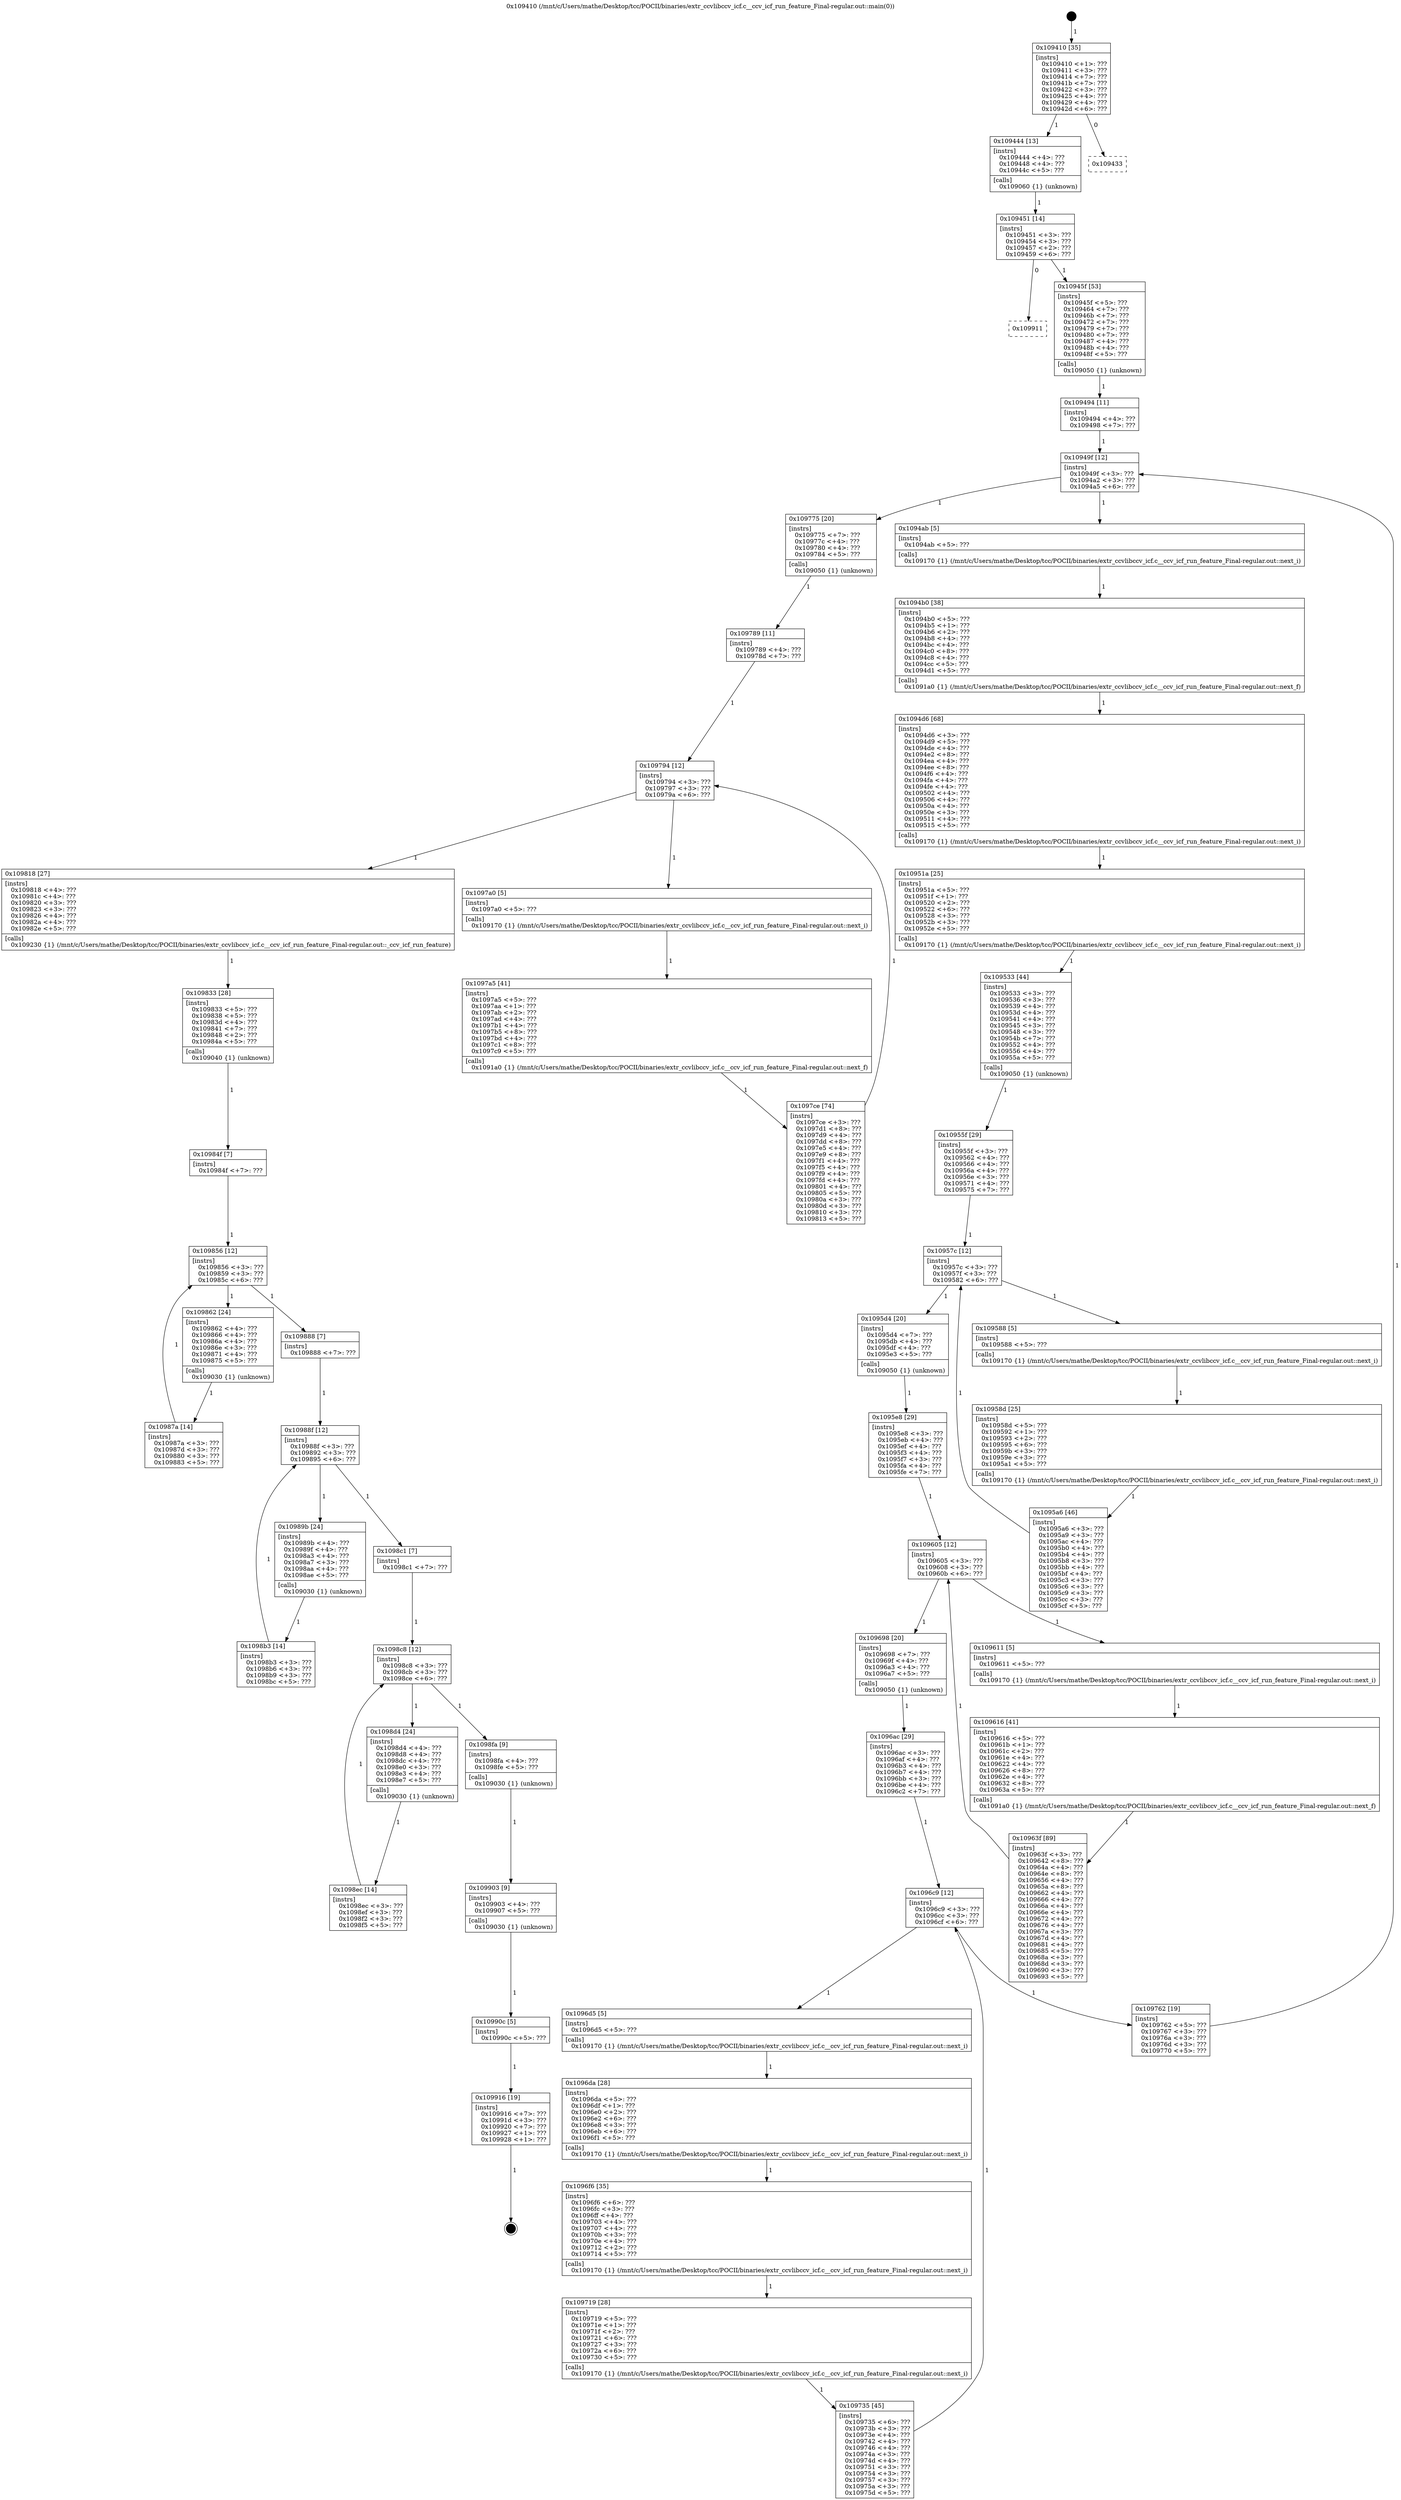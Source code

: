 digraph "0x109410" {
  label = "0x109410 (/mnt/c/Users/mathe/Desktop/tcc/POCII/binaries/extr_ccvlibccv_icf.c__ccv_icf_run_feature_Final-regular.out::main(0))"
  labelloc = "t"
  node[shape=record]

  Entry [label="",width=0.3,height=0.3,shape=circle,fillcolor=black,style=filled]
  "0x109410" [label="{
     0x109410 [35]\l
     | [instrs]\l
     &nbsp;&nbsp;0x109410 \<+1\>: ???\l
     &nbsp;&nbsp;0x109411 \<+3\>: ???\l
     &nbsp;&nbsp;0x109414 \<+7\>: ???\l
     &nbsp;&nbsp;0x10941b \<+7\>: ???\l
     &nbsp;&nbsp;0x109422 \<+3\>: ???\l
     &nbsp;&nbsp;0x109425 \<+4\>: ???\l
     &nbsp;&nbsp;0x109429 \<+4\>: ???\l
     &nbsp;&nbsp;0x10942d \<+6\>: ???\l
  }"]
  "0x109444" [label="{
     0x109444 [13]\l
     | [instrs]\l
     &nbsp;&nbsp;0x109444 \<+4\>: ???\l
     &nbsp;&nbsp;0x109448 \<+4\>: ???\l
     &nbsp;&nbsp;0x10944c \<+5\>: ???\l
     | [calls]\l
     &nbsp;&nbsp;0x109060 \{1\} (unknown)\l
  }"]
  "0x109433" [label="{
     0x109433\l
  }", style=dashed]
  "0x109451" [label="{
     0x109451 [14]\l
     | [instrs]\l
     &nbsp;&nbsp;0x109451 \<+3\>: ???\l
     &nbsp;&nbsp;0x109454 \<+3\>: ???\l
     &nbsp;&nbsp;0x109457 \<+2\>: ???\l
     &nbsp;&nbsp;0x109459 \<+6\>: ???\l
  }"]
  "0x109911" [label="{
     0x109911\l
  }", style=dashed]
  "0x10945f" [label="{
     0x10945f [53]\l
     | [instrs]\l
     &nbsp;&nbsp;0x10945f \<+5\>: ???\l
     &nbsp;&nbsp;0x109464 \<+7\>: ???\l
     &nbsp;&nbsp;0x10946b \<+7\>: ???\l
     &nbsp;&nbsp;0x109472 \<+7\>: ???\l
     &nbsp;&nbsp;0x109479 \<+7\>: ???\l
     &nbsp;&nbsp;0x109480 \<+7\>: ???\l
     &nbsp;&nbsp;0x109487 \<+4\>: ???\l
     &nbsp;&nbsp;0x10948b \<+4\>: ???\l
     &nbsp;&nbsp;0x10948f \<+5\>: ???\l
     | [calls]\l
     &nbsp;&nbsp;0x109050 \{1\} (unknown)\l
  }"]
  Exit [label="",width=0.3,height=0.3,shape=circle,fillcolor=black,style=filled,peripheries=2]
  "0x10949f" [label="{
     0x10949f [12]\l
     | [instrs]\l
     &nbsp;&nbsp;0x10949f \<+3\>: ???\l
     &nbsp;&nbsp;0x1094a2 \<+3\>: ???\l
     &nbsp;&nbsp;0x1094a5 \<+6\>: ???\l
  }"]
  "0x109775" [label="{
     0x109775 [20]\l
     | [instrs]\l
     &nbsp;&nbsp;0x109775 \<+7\>: ???\l
     &nbsp;&nbsp;0x10977c \<+4\>: ???\l
     &nbsp;&nbsp;0x109780 \<+4\>: ???\l
     &nbsp;&nbsp;0x109784 \<+5\>: ???\l
     | [calls]\l
     &nbsp;&nbsp;0x109050 \{1\} (unknown)\l
  }"]
  "0x1094ab" [label="{
     0x1094ab [5]\l
     | [instrs]\l
     &nbsp;&nbsp;0x1094ab \<+5\>: ???\l
     | [calls]\l
     &nbsp;&nbsp;0x109170 \{1\} (/mnt/c/Users/mathe/Desktop/tcc/POCII/binaries/extr_ccvlibccv_icf.c__ccv_icf_run_feature_Final-regular.out::next_i)\l
  }"]
  "0x1094b0" [label="{
     0x1094b0 [38]\l
     | [instrs]\l
     &nbsp;&nbsp;0x1094b0 \<+5\>: ???\l
     &nbsp;&nbsp;0x1094b5 \<+1\>: ???\l
     &nbsp;&nbsp;0x1094b6 \<+2\>: ???\l
     &nbsp;&nbsp;0x1094b8 \<+4\>: ???\l
     &nbsp;&nbsp;0x1094bc \<+4\>: ???\l
     &nbsp;&nbsp;0x1094c0 \<+8\>: ???\l
     &nbsp;&nbsp;0x1094c8 \<+4\>: ???\l
     &nbsp;&nbsp;0x1094cc \<+5\>: ???\l
     &nbsp;&nbsp;0x1094d1 \<+5\>: ???\l
     | [calls]\l
     &nbsp;&nbsp;0x1091a0 \{1\} (/mnt/c/Users/mathe/Desktop/tcc/POCII/binaries/extr_ccvlibccv_icf.c__ccv_icf_run_feature_Final-regular.out::next_f)\l
  }"]
  "0x1094d6" [label="{
     0x1094d6 [68]\l
     | [instrs]\l
     &nbsp;&nbsp;0x1094d6 \<+3\>: ???\l
     &nbsp;&nbsp;0x1094d9 \<+5\>: ???\l
     &nbsp;&nbsp;0x1094de \<+4\>: ???\l
     &nbsp;&nbsp;0x1094e2 \<+8\>: ???\l
     &nbsp;&nbsp;0x1094ea \<+4\>: ???\l
     &nbsp;&nbsp;0x1094ee \<+8\>: ???\l
     &nbsp;&nbsp;0x1094f6 \<+4\>: ???\l
     &nbsp;&nbsp;0x1094fa \<+4\>: ???\l
     &nbsp;&nbsp;0x1094fe \<+4\>: ???\l
     &nbsp;&nbsp;0x109502 \<+4\>: ???\l
     &nbsp;&nbsp;0x109506 \<+4\>: ???\l
     &nbsp;&nbsp;0x10950a \<+4\>: ???\l
     &nbsp;&nbsp;0x10950e \<+3\>: ???\l
     &nbsp;&nbsp;0x109511 \<+4\>: ???\l
     &nbsp;&nbsp;0x109515 \<+5\>: ???\l
     | [calls]\l
     &nbsp;&nbsp;0x109170 \{1\} (/mnt/c/Users/mathe/Desktop/tcc/POCII/binaries/extr_ccvlibccv_icf.c__ccv_icf_run_feature_Final-regular.out::next_i)\l
  }"]
  "0x10951a" [label="{
     0x10951a [25]\l
     | [instrs]\l
     &nbsp;&nbsp;0x10951a \<+5\>: ???\l
     &nbsp;&nbsp;0x10951f \<+1\>: ???\l
     &nbsp;&nbsp;0x109520 \<+2\>: ???\l
     &nbsp;&nbsp;0x109522 \<+6\>: ???\l
     &nbsp;&nbsp;0x109528 \<+3\>: ???\l
     &nbsp;&nbsp;0x10952b \<+3\>: ???\l
     &nbsp;&nbsp;0x10952e \<+5\>: ???\l
     | [calls]\l
     &nbsp;&nbsp;0x109170 \{1\} (/mnt/c/Users/mathe/Desktop/tcc/POCII/binaries/extr_ccvlibccv_icf.c__ccv_icf_run_feature_Final-regular.out::next_i)\l
  }"]
  "0x109533" [label="{
     0x109533 [44]\l
     | [instrs]\l
     &nbsp;&nbsp;0x109533 \<+3\>: ???\l
     &nbsp;&nbsp;0x109536 \<+3\>: ???\l
     &nbsp;&nbsp;0x109539 \<+4\>: ???\l
     &nbsp;&nbsp;0x10953d \<+4\>: ???\l
     &nbsp;&nbsp;0x109541 \<+4\>: ???\l
     &nbsp;&nbsp;0x109545 \<+3\>: ???\l
     &nbsp;&nbsp;0x109548 \<+3\>: ???\l
     &nbsp;&nbsp;0x10954b \<+7\>: ???\l
     &nbsp;&nbsp;0x109552 \<+4\>: ???\l
     &nbsp;&nbsp;0x109556 \<+4\>: ???\l
     &nbsp;&nbsp;0x10955a \<+5\>: ???\l
     | [calls]\l
     &nbsp;&nbsp;0x109050 \{1\} (unknown)\l
  }"]
  "0x10957c" [label="{
     0x10957c [12]\l
     | [instrs]\l
     &nbsp;&nbsp;0x10957c \<+3\>: ???\l
     &nbsp;&nbsp;0x10957f \<+3\>: ???\l
     &nbsp;&nbsp;0x109582 \<+6\>: ???\l
  }"]
  "0x1095d4" [label="{
     0x1095d4 [20]\l
     | [instrs]\l
     &nbsp;&nbsp;0x1095d4 \<+7\>: ???\l
     &nbsp;&nbsp;0x1095db \<+4\>: ???\l
     &nbsp;&nbsp;0x1095df \<+4\>: ???\l
     &nbsp;&nbsp;0x1095e3 \<+5\>: ???\l
     | [calls]\l
     &nbsp;&nbsp;0x109050 \{1\} (unknown)\l
  }"]
  "0x109588" [label="{
     0x109588 [5]\l
     | [instrs]\l
     &nbsp;&nbsp;0x109588 \<+5\>: ???\l
     | [calls]\l
     &nbsp;&nbsp;0x109170 \{1\} (/mnt/c/Users/mathe/Desktop/tcc/POCII/binaries/extr_ccvlibccv_icf.c__ccv_icf_run_feature_Final-regular.out::next_i)\l
  }"]
  "0x10958d" [label="{
     0x10958d [25]\l
     | [instrs]\l
     &nbsp;&nbsp;0x10958d \<+5\>: ???\l
     &nbsp;&nbsp;0x109592 \<+1\>: ???\l
     &nbsp;&nbsp;0x109593 \<+2\>: ???\l
     &nbsp;&nbsp;0x109595 \<+6\>: ???\l
     &nbsp;&nbsp;0x10959b \<+3\>: ???\l
     &nbsp;&nbsp;0x10959e \<+3\>: ???\l
     &nbsp;&nbsp;0x1095a1 \<+5\>: ???\l
     | [calls]\l
     &nbsp;&nbsp;0x109170 \{1\} (/mnt/c/Users/mathe/Desktop/tcc/POCII/binaries/extr_ccvlibccv_icf.c__ccv_icf_run_feature_Final-regular.out::next_i)\l
  }"]
  "0x1095a6" [label="{
     0x1095a6 [46]\l
     | [instrs]\l
     &nbsp;&nbsp;0x1095a6 \<+3\>: ???\l
     &nbsp;&nbsp;0x1095a9 \<+3\>: ???\l
     &nbsp;&nbsp;0x1095ac \<+4\>: ???\l
     &nbsp;&nbsp;0x1095b0 \<+4\>: ???\l
     &nbsp;&nbsp;0x1095b4 \<+4\>: ???\l
     &nbsp;&nbsp;0x1095b8 \<+3\>: ???\l
     &nbsp;&nbsp;0x1095bb \<+4\>: ???\l
     &nbsp;&nbsp;0x1095bf \<+4\>: ???\l
     &nbsp;&nbsp;0x1095c3 \<+3\>: ???\l
     &nbsp;&nbsp;0x1095c6 \<+3\>: ???\l
     &nbsp;&nbsp;0x1095c9 \<+3\>: ???\l
     &nbsp;&nbsp;0x1095cc \<+3\>: ???\l
     &nbsp;&nbsp;0x1095cf \<+5\>: ???\l
  }"]
  "0x10955f" [label="{
     0x10955f [29]\l
     | [instrs]\l
     &nbsp;&nbsp;0x10955f \<+3\>: ???\l
     &nbsp;&nbsp;0x109562 \<+4\>: ???\l
     &nbsp;&nbsp;0x109566 \<+4\>: ???\l
     &nbsp;&nbsp;0x10956a \<+4\>: ???\l
     &nbsp;&nbsp;0x10956e \<+3\>: ???\l
     &nbsp;&nbsp;0x109571 \<+4\>: ???\l
     &nbsp;&nbsp;0x109575 \<+7\>: ???\l
  }"]
  "0x109605" [label="{
     0x109605 [12]\l
     | [instrs]\l
     &nbsp;&nbsp;0x109605 \<+3\>: ???\l
     &nbsp;&nbsp;0x109608 \<+3\>: ???\l
     &nbsp;&nbsp;0x10960b \<+6\>: ???\l
  }"]
  "0x109698" [label="{
     0x109698 [20]\l
     | [instrs]\l
     &nbsp;&nbsp;0x109698 \<+7\>: ???\l
     &nbsp;&nbsp;0x10969f \<+4\>: ???\l
     &nbsp;&nbsp;0x1096a3 \<+4\>: ???\l
     &nbsp;&nbsp;0x1096a7 \<+5\>: ???\l
     | [calls]\l
     &nbsp;&nbsp;0x109050 \{1\} (unknown)\l
  }"]
  "0x109611" [label="{
     0x109611 [5]\l
     | [instrs]\l
     &nbsp;&nbsp;0x109611 \<+5\>: ???\l
     | [calls]\l
     &nbsp;&nbsp;0x109170 \{1\} (/mnt/c/Users/mathe/Desktop/tcc/POCII/binaries/extr_ccvlibccv_icf.c__ccv_icf_run_feature_Final-regular.out::next_i)\l
  }"]
  "0x109616" [label="{
     0x109616 [41]\l
     | [instrs]\l
     &nbsp;&nbsp;0x109616 \<+5\>: ???\l
     &nbsp;&nbsp;0x10961b \<+1\>: ???\l
     &nbsp;&nbsp;0x10961c \<+2\>: ???\l
     &nbsp;&nbsp;0x10961e \<+4\>: ???\l
     &nbsp;&nbsp;0x109622 \<+4\>: ???\l
     &nbsp;&nbsp;0x109626 \<+8\>: ???\l
     &nbsp;&nbsp;0x10962e \<+4\>: ???\l
     &nbsp;&nbsp;0x109632 \<+8\>: ???\l
     &nbsp;&nbsp;0x10963a \<+5\>: ???\l
     | [calls]\l
     &nbsp;&nbsp;0x1091a0 \{1\} (/mnt/c/Users/mathe/Desktop/tcc/POCII/binaries/extr_ccvlibccv_icf.c__ccv_icf_run_feature_Final-regular.out::next_f)\l
  }"]
  "0x10963f" [label="{
     0x10963f [89]\l
     | [instrs]\l
     &nbsp;&nbsp;0x10963f \<+3\>: ???\l
     &nbsp;&nbsp;0x109642 \<+8\>: ???\l
     &nbsp;&nbsp;0x10964a \<+4\>: ???\l
     &nbsp;&nbsp;0x10964e \<+8\>: ???\l
     &nbsp;&nbsp;0x109656 \<+4\>: ???\l
     &nbsp;&nbsp;0x10965a \<+8\>: ???\l
     &nbsp;&nbsp;0x109662 \<+4\>: ???\l
     &nbsp;&nbsp;0x109666 \<+4\>: ???\l
     &nbsp;&nbsp;0x10966a \<+4\>: ???\l
     &nbsp;&nbsp;0x10966e \<+4\>: ???\l
     &nbsp;&nbsp;0x109672 \<+4\>: ???\l
     &nbsp;&nbsp;0x109676 \<+4\>: ???\l
     &nbsp;&nbsp;0x10967a \<+3\>: ???\l
     &nbsp;&nbsp;0x10967d \<+4\>: ???\l
     &nbsp;&nbsp;0x109681 \<+4\>: ???\l
     &nbsp;&nbsp;0x109685 \<+5\>: ???\l
     &nbsp;&nbsp;0x10968a \<+3\>: ???\l
     &nbsp;&nbsp;0x10968d \<+3\>: ???\l
     &nbsp;&nbsp;0x109690 \<+3\>: ???\l
     &nbsp;&nbsp;0x109693 \<+5\>: ???\l
  }"]
  "0x1095e8" [label="{
     0x1095e8 [29]\l
     | [instrs]\l
     &nbsp;&nbsp;0x1095e8 \<+3\>: ???\l
     &nbsp;&nbsp;0x1095eb \<+4\>: ???\l
     &nbsp;&nbsp;0x1095ef \<+4\>: ???\l
     &nbsp;&nbsp;0x1095f3 \<+4\>: ???\l
     &nbsp;&nbsp;0x1095f7 \<+3\>: ???\l
     &nbsp;&nbsp;0x1095fa \<+4\>: ???\l
     &nbsp;&nbsp;0x1095fe \<+7\>: ???\l
  }"]
  "0x1096c9" [label="{
     0x1096c9 [12]\l
     | [instrs]\l
     &nbsp;&nbsp;0x1096c9 \<+3\>: ???\l
     &nbsp;&nbsp;0x1096cc \<+3\>: ???\l
     &nbsp;&nbsp;0x1096cf \<+6\>: ???\l
  }"]
  "0x109762" [label="{
     0x109762 [19]\l
     | [instrs]\l
     &nbsp;&nbsp;0x109762 \<+5\>: ???\l
     &nbsp;&nbsp;0x109767 \<+3\>: ???\l
     &nbsp;&nbsp;0x10976a \<+3\>: ???\l
     &nbsp;&nbsp;0x10976d \<+3\>: ???\l
     &nbsp;&nbsp;0x109770 \<+5\>: ???\l
  }"]
  "0x1096d5" [label="{
     0x1096d5 [5]\l
     | [instrs]\l
     &nbsp;&nbsp;0x1096d5 \<+5\>: ???\l
     | [calls]\l
     &nbsp;&nbsp;0x109170 \{1\} (/mnt/c/Users/mathe/Desktop/tcc/POCII/binaries/extr_ccvlibccv_icf.c__ccv_icf_run_feature_Final-regular.out::next_i)\l
  }"]
  "0x1096da" [label="{
     0x1096da [28]\l
     | [instrs]\l
     &nbsp;&nbsp;0x1096da \<+5\>: ???\l
     &nbsp;&nbsp;0x1096df \<+1\>: ???\l
     &nbsp;&nbsp;0x1096e0 \<+2\>: ???\l
     &nbsp;&nbsp;0x1096e2 \<+6\>: ???\l
     &nbsp;&nbsp;0x1096e8 \<+3\>: ???\l
     &nbsp;&nbsp;0x1096eb \<+6\>: ???\l
     &nbsp;&nbsp;0x1096f1 \<+5\>: ???\l
     | [calls]\l
     &nbsp;&nbsp;0x109170 \{1\} (/mnt/c/Users/mathe/Desktop/tcc/POCII/binaries/extr_ccvlibccv_icf.c__ccv_icf_run_feature_Final-regular.out::next_i)\l
  }"]
  "0x1096f6" [label="{
     0x1096f6 [35]\l
     | [instrs]\l
     &nbsp;&nbsp;0x1096f6 \<+6\>: ???\l
     &nbsp;&nbsp;0x1096fc \<+3\>: ???\l
     &nbsp;&nbsp;0x1096ff \<+4\>: ???\l
     &nbsp;&nbsp;0x109703 \<+4\>: ???\l
     &nbsp;&nbsp;0x109707 \<+4\>: ???\l
     &nbsp;&nbsp;0x10970b \<+3\>: ???\l
     &nbsp;&nbsp;0x10970e \<+4\>: ???\l
     &nbsp;&nbsp;0x109712 \<+2\>: ???\l
     &nbsp;&nbsp;0x109714 \<+5\>: ???\l
     | [calls]\l
     &nbsp;&nbsp;0x109170 \{1\} (/mnt/c/Users/mathe/Desktop/tcc/POCII/binaries/extr_ccvlibccv_icf.c__ccv_icf_run_feature_Final-regular.out::next_i)\l
  }"]
  "0x109719" [label="{
     0x109719 [28]\l
     | [instrs]\l
     &nbsp;&nbsp;0x109719 \<+5\>: ???\l
     &nbsp;&nbsp;0x10971e \<+1\>: ???\l
     &nbsp;&nbsp;0x10971f \<+2\>: ???\l
     &nbsp;&nbsp;0x109721 \<+6\>: ???\l
     &nbsp;&nbsp;0x109727 \<+3\>: ???\l
     &nbsp;&nbsp;0x10972a \<+6\>: ???\l
     &nbsp;&nbsp;0x109730 \<+5\>: ???\l
     | [calls]\l
     &nbsp;&nbsp;0x109170 \{1\} (/mnt/c/Users/mathe/Desktop/tcc/POCII/binaries/extr_ccvlibccv_icf.c__ccv_icf_run_feature_Final-regular.out::next_i)\l
  }"]
  "0x109735" [label="{
     0x109735 [45]\l
     | [instrs]\l
     &nbsp;&nbsp;0x109735 \<+6\>: ???\l
     &nbsp;&nbsp;0x10973b \<+3\>: ???\l
     &nbsp;&nbsp;0x10973e \<+4\>: ???\l
     &nbsp;&nbsp;0x109742 \<+4\>: ???\l
     &nbsp;&nbsp;0x109746 \<+4\>: ???\l
     &nbsp;&nbsp;0x10974a \<+3\>: ???\l
     &nbsp;&nbsp;0x10974d \<+4\>: ???\l
     &nbsp;&nbsp;0x109751 \<+3\>: ???\l
     &nbsp;&nbsp;0x109754 \<+3\>: ???\l
     &nbsp;&nbsp;0x109757 \<+3\>: ???\l
     &nbsp;&nbsp;0x10975a \<+3\>: ???\l
     &nbsp;&nbsp;0x10975d \<+5\>: ???\l
  }"]
  "0x1096ac" [label="{
     0x1096ac [29]\l
     | [instrs]\l
     &nbsp;&nbsp;0x1096ac \<+3\>: ???\l
     &nbsp;&nbsp;0x1096af \<+4\>: ???\l
     &nbsp;&nbsp;0x1096b3 \<+4\>: ???\l
     &nbsp;&nbsp;0x1096b7 \<+4\>: ???\l
     &nbsp;&nbsp;0x1096bb \<+3\>: ???\l
     &nbsp;&nbsp;0x1096be \<+4\>: ???\l
     &nbsp;&nbsp;0x1096c2 \<+7\>: ???\l
  }"]
  "0x109916" [label="{
     0x109916 [19]\l
     | [instrs]\l
     &nbsp;&nbsp;0x109916 \<+7\>: ???\l
     &nbsp;&nbsp;0x10991d \<+3\>: ???\l
     &nbsp;&nbsp;0x109920 \<+7\>: ???\l
     &nbsp;&nbsp;0x109927 \<+1\>: ???\l
     &nbsp;&nbsp;0x109928 \<+1\>: ???\l
  }"]
  "0x109494" [label="{
     0x109494 [11]\l
     | [instrs]\l
     &nbsp;&nbsp;0x109494 \<+4\>: ???\l
     &nbsp;&nbsp;0x109498 \<+7\>: ???\l
  }"]
  "0x109794" [label="{
     0x109794 [12]\l
     | [instrs]\l
     &nbsp;&nbsp;0x109794 \<+3\>: ???\l
     &nbsp;&nbsp;0x109797 \<+3\>: ???\l
     &nbsp;&nbsp;0x10979a \<+6\>: ???\l
  }"]
  "0x109818" [label="{
     0x109818 [27]\l
     | [instrs]\l
     &nbsp;&nbsp;0x109818 \<+4\>: ???\l
     &nbsp;&nbsp;0x10981c \<+4\>: ???\l
     &nbsp;&nbsp;0x109820 \<+3\>: ???\l
     &nbsp;&nbsp;0x109823 \<+3\>: ???\l
     &nbsp;&nbsp;0x109826 \<+4\>: ???\l
     &nbsp;&nbsp;0x10982a \<+4\>: ???\l
     &nbsp;&nbsp;0x10982e \<+5\>: ???\l
     | [calls]\l
     &nbsp;&nbsp;0x109230 \{1\} (/mnt/c/Users/mathe/Desktop/tcc/POCII/binaries/extr_ccvlibccv_icf.c__ccv_icf_run_feature_Final-regular.out::_ccv_icf_run_feature)\l
  }"]
  "0x1097a0" [label="{
     0x1097a0 [5]\l
     | [instrs]\l
     &nbsp;&nbsp;0x1097a0 \<+5\>: ???\l
     | [calls]\l
     &nbsp;&nbsp;0x109170 \{1\} (/mnt/c/Users/mathe/Desktop/tcc/POCII/binaries/extr_ccvlibccv_icf.c__ccv_icf_run_feature_Final-regular.out::next_i)\l
  }"]
  "0x1097a5" [label="{
     0x1097a5 [41]\l
     | [instrs]\l
     &nbsp;&nbsp;0x1097a5 \<+5\>: ???\l
     &nbsp;&nbsp;0x1097aa \<+1\>: ???\l
     &nbsp;&nbsp;0x1097ab \<+2\>: ???\l
     &nbsp;&nbsp;0x1097ad \<+4\>: ???\l
     &nbsp;&nbsp;0x1097b1 \<+4\>: ???\l
     &nbsp;&nbsp;0x1097b5 \<+8\>: ???\l
     &nbsp;&nbsp;0x1097bd \<+4\>: ???\l
     &nbsp;&nbsp;0x1097c1 \<+8\>: ???\l
     &nbsp;&nbsp;0x1097c9 \<+5\>: ???\l
     | [calls]\l
     &nbsp;&nbsp;0x1091a0 \{1\} (/mnt/c/Users/mathe/Desktop/tcc/POCII/binaries/extr_ccvlibccv_icf.c__ccv_icf_run_feature_Final-regular.out::next_f)\l
  }"]
  "0x1097ce" [label="{
     0x1097ce [74]\l
     | [instrs]\l
     &nbsp;&nbsp;0x1097ce \<+3\>: ???\l
     &nbsp;&nbsp;0x1097d1 \<+8\>: ???\l
     &nbsp;&nbsp;0x1097d9 \<+4\>: ???\l
     &nbsp;&nbsp;0x1097dd \<+8\>: ???\l
     &nbsp;&nbsp;0x1097e5 \<+4\>: ???\l
     &nbsp;&nbsp;0x1097e9 \<+8\>: ???\l
     &nbsp;&nbsp;0x1097f1 \<+4\>: ???\l
     &nbsp;&nbsp;0x1097f5 \<+4\>: ???\l
     &nbsp;&nbsp;0x1097f9 \<+4\>: ???\l
     &nbsp;&nbsp;0x1097fd \<+4\>: ???\l
     &nbsp;&nbsp;0x109801 \<+4\>: ???\l
     &nbsp;&nbsp;0x109805 \<+5\>: ???\l
     &nbsp;&nbsp;0x10980a \<+3\>: ???\l
     &nbsp;&nbsp;0x10980d \<+3\>: ???\l
     &nbsp;&nbsp;0x109810 \<+3\>: ???\l
     &nbsp;&nbsp;0x109813 \<+5\>: ???\l
  }"]
  "0x109789" [label="{
     0x109789 [11]\l
     | [instrs]\l
     &nbsp;&nbsp;0x109789 \<+4\>: ???\l
     &nbsp;&nbsp;0x10978d \<+7\>: ???\l
  }"]
  "0x109833" [label="{
     0x109833 [28]\l
     | [instrs]\l
     &nbsp;&nbsp;0x109833 \<+5\>: ???\l
     &nbsp;&nbsp;0x109838 \<+5\>: ???\l
     &nbsp;&nbsp;0x10983d \<+4\>: ???\l
     &nbsp;&nbsp;0x109841 \<+7\>: ???\l
     &nbsp;&nbsp;0x109848 \<+2\>: ???\l
     &nbsp;&nbsp;0x10984a \<+5\>: ???\l
     | [calls]\l
     &nbsp;&nbsp;0x109040 \{1\} (unknown)\l
  }"]
  "0x109856" [label="{
     0x109856 [12]\l
     | [instrs]\l
     &nbsp;&nbsp;0x109856 \<+3\>: ???\l
     &nbsp;&nbsp;0x109859 \<+3\>: ???\l
     &nbsp;&nbsp;0x10985c \<+6\>: ???\l
  }"]
  "0x10988f" [label="{
     0x10988f [12]\l
     | [instrs]\l
     &nbsp;&nbsp;0x10988f \<+3\>: ???\l
     &nbsp;&nbsp;0x109892 \<+3\>: ???\l
     &nbsp;&nbsp;0x109895 \<+6\>: ???\l
  }"]
  "0x109862" [label="{
     0x109862 [24]\l
     | [instrs]\l
     &nbsp;&nbsp;0x109862 \<+4\>: ???\l
     &nbsp;&nbsp;0x109866 \<+4\>: ???\l
     &nbsp;&nbsp;0x10986a \<+4\>: ???\l
     &nbsp;&nbsp;0x10986e \<+3\>: ???\l
     &nbsp;&nbsp;0x109871 \<+4\>: ???\l
     &nbsp;&nbsp;0x109875 \<+5\>: ???\l
     | [calls]\l
     &nbsp;&nbsp;0x109030 \{1\} (unknown)\l
  }"]
  "0x10987a" [label="{
     0x10987a [14]\l
     | [instrs]\l
     &nbsp;&nbsp;0x10987a \<+3\>: ???\l
     &nbsp;&nbsp;0x10987d \<+3\>: ???\l
     &nbsp;&nbsp;0x109880 \<+3\>: ???\l
     &nbsp;&nbsp;0x109883 \<+5\>: ???\l
  }"]
  "0x10984f" [label="{
     0x10984f [7]\l
     | [instrs]\l
     &nbsp;&nbsp;0x10984f \<+7\>: ???\l
  }"]
  "0x1098c8" [label="{
     0x1098c8 [12]\l
     | [instrs]\l
     &nbsp;&nbsp;0x1098c8 \<+3\>: ???\l
     &nbsp;&nbsp;0x1098cb \<+3\>: ???\l
     &nbsp;&nbsp;0x1098ce \<+6\>: ???\l
  }"]
  "0x10989b" [label="{
     0x10989b [24]\l
     | [instrs]\l
     &nbsp;&nbsp;0x10989b \<+4\>: ???\l
     &nbsp;&nbsp;0x10989f \<+4\>: ???\l
     &nbsp;&nbsp;0x1098a3 \<+4\>: ???\l
     &nbsp;&nbsp;0x1098a7 \<+3\>: ???\l
     &nbsp;&nbsp;0x1098aa \<+4\>: ???\l
     &nbsp;&nbsp;0x1098ae \<+5\>: ???\l
     | [calls]\l
     &nbsp;&nbsp;0x109030 \{1\} (unknown)\l
  }"]
  "0x1098b3" [label="{
     0x1098b3 [14]\l
     | [instrs]\l
     &nbsp;&nbsp;0x1098b3 \<+3\>: ???\l
     &nbsp;&nbsp;0x1098b6 \<+3\>: ???\l
     &nbsp;&nbsp;0x1098b9 \<+3\>: ???\l
     &nbsp;&nbsp;0x1098bc \<+5\>: ???\l
  }"]
  "0x109888" [label="{
     0x109888 [7]\l
     | [instrs]\l
     &nbsp;&nbsp;0x109888 \<+7\>: ???\l
  }"]
  "0x1098fa" [label="{
     0x1098fa [9]\l
     | [instrs]\l
     &nbsp;&nbsp;0x1098fa \<+4\>: ???\l
     &nbsp;&nbsp;0x1098fe \<+5\>: ???\l
     | [calls]\l
     &nbsp;&nbsp;0x109030 \{1\} (unknown)\l
  }"]
  "0x1098d4" [label="{
     0x1098d4 [24]\l
     | [instrs]\l
     &nbsp;&nbsp;0x1098d4 \<+4\>: ???\l
     &nbsp;&nbsp;0x1098d8 \<+4\>: ???\l
     &nbsp;&nbsp;0x1098dc \<+4\>: ???\l
     &nbsp;&nbsp;0x1098e0 \<+3\>: ???\l
     &nbsp;&nbsp;0x1098e3 \<+4\>: ???\l
     &nbsp;&nbsp;0x1098e7 \<+5\>: ???\l
     | [calls]\l
     &nbsp;&nbsp;0x109030 \{1\} (unknown)\l
  }"]
  "0x1098ec" [label="{
     0x1098ec [14]\l
     | [instrs]\l
     &nbsp;&nbsp;0x1098ec \<+3\>: ???\l
     &nbsp;&nbsp;0x1098ef \<+3\>: ???\l
     &nbsp;&nbsp;0x1098f2 \<+3\>: ???\l
     &nbsp;&nbsp;0x1098f5 \<+5\>: ???\l
  }"]
  "0x1098c1" [label="{
     0x1098c1 [7]\l
     | [instrs]\l
     &nbsp;&nbsp;0x1098c1 \<+7\>: ???\l
  }"]
  "0x109903" [label="{
     0x109903 [9]\l
     | [instrs]\l
     &nbsp;&nbsp;0x109903 \<+4\>: ???\l
     &nbsp;&nbsp;0x109907 \<+5\>: ???\l
     | [calls]\l
     &nbsp;&nbsp;0x109030 \{1\} (unknown)\l
  }"]
  "0x10990c" [label="{
     0x10990c [5]\l
     | [instrs]\l
     &nbsp;&nbsp;0x10990c \<+5\>: ???\l
  }"]
  Entry -> "0x109410" [label=" 1"]
  "0x109410" -> "0x109444" [label=" 1"]
  "0x109410" -> "0x109433" [label=" 0"]
  "0x109444" -> "0x109451" [label=" 1"]
  "0x109451" -> "0x109911" [label=" 0"]
  "0x109451" -> "0x10945f" [label=" 1"]
  "0x109916" -> Exit [label=" 1"]
  "0x10945f" -> "0x109494" [label=" 1"]
  "0x10949f" -> "0x109775" [label=" 1"]
  "0x10949f" -> "0x1094ab" [label=" 1"]
  "0x1094ab" -> "0x1094b0" [label=" 1"]
  "0x1094b0" -> "0x1094d6" [label=" 1"]
  "0x1094d6" -> "0x10951a" [label=" 1"]
  "0x10951a" -> "0x109533" [label=" 1"]
  "0x109533" -> "0x10955f" [label=" 1"]
  "0x10957c" -> "0x1095d4" [label=" 1"]
  "0x10957c" -> "0x109588" [label=" 1"]
  "0x109588" -> "0x10958d" [label=" 1"]
  "0x10958d" -> "0x1095a6" [label=" 1"]
  "0x10955f" -> "0x10957c" [label=" 1"]
  "0x1095a6" -> "0x10957c" [label=" 1"]
  "0x1095d4" -> "0x1095e8" [label=" 1"]
  "0x109605" -> "0x109698" [label=" 1"]
  "0x109605" -> "0x109611" [label=" 1"]
  "0x109611" -> "0x109616" [label=" 1"]
  "0x109616" -> "0x10963f" [label=" 1"]
  "0x1095e8" -> "0x109605" [label=" 1"]
  "0x10963f" -> "0x109605" [label=" 1"]
  "0x109698" -> "0x1096ac" [label=" 1"]
  "0x1096c9" -> "0x109762" [label=" 1"]
  "0x1096c9" -> "0x1096d5" [label=" 1"]
  "0x1096d5" -> "0x1096da" [label=" 1"]
  "0x1096da" -> "0x1096f6" [label=" 1"]
  "0x1096f6" -> "0x109719" [label=" 1"]
  "0x109719" -> "0x109735" [label=" 1"]
  "0x1096ac" -> "0x1096c9" [label=" 1"]
  "0x109735" -> "0x1096c9" [label=" 1"]
  "0x10990c" -> "0x109916" [label=" 1"]
  "0x109494" -> "0x10949f" [label=" 1"]
  "0x109762" -> "0x10949f" [label=" 1"]
  "0x109775" -> "0x109789" [label=" 1"]
  "0x109794" -> "0x109818" [label=" 1"]
  "0x109794" -> "0x1097a0" [label=" 1"]
  "0x1097a0" -> "0x1097a5" [label=" 1"]
  "0x1097a5" -> "0x1097ce" [label=" 1"]
  "0x109789" -> "0x109794" [label=" 1"]
  "0x1097ce" -> "0x109794" [label=" 1"]
  "0x109818" -> "0x109833" [label=" 1"]
  "0x109833" -> "0x10984f" [label=" 1"]
  "0x109856" -> "0x109888" [label=" 1"]
  "0x109856" -> "0x109862" [label=" 1"]
  "0x109862" -> "0x10987a" [label=" 1"]
  "0x10984f" -> "0x109856" [label=" 1"]
  "0x10987a" -> "0x109856" [label=" 1"]
  "0x10988f" -> "0x1098c1" [label=" 1"]
  "0x10988f" -> "0x10989b" [label=" 1"]
  "0x10989b" -> "0x1098b3" [label=" 1"]
  "0x109888" -> "0x10988f" [label=" 1"]
  "0x1098b3" -> "0x10988f" [label=" 1"]
  "0x1098c8" -> "0x1098fa" [label=" 1"]
  "0x1098c8" -> "0x1098d4" [label=" 1"]
  "0x1098d4" -> "0x1098ec" [label=" 1"]
  "0x1098c1" -> "0x1098c8" [label=" 1"]
  "0x1098ec" -> "0x1098c8" [label=" 1"]
  "0x1098fa" -> "0x109903" [label=" 1"]
  "0x109903" -> "0x10990c" [label=" 1"]
}
